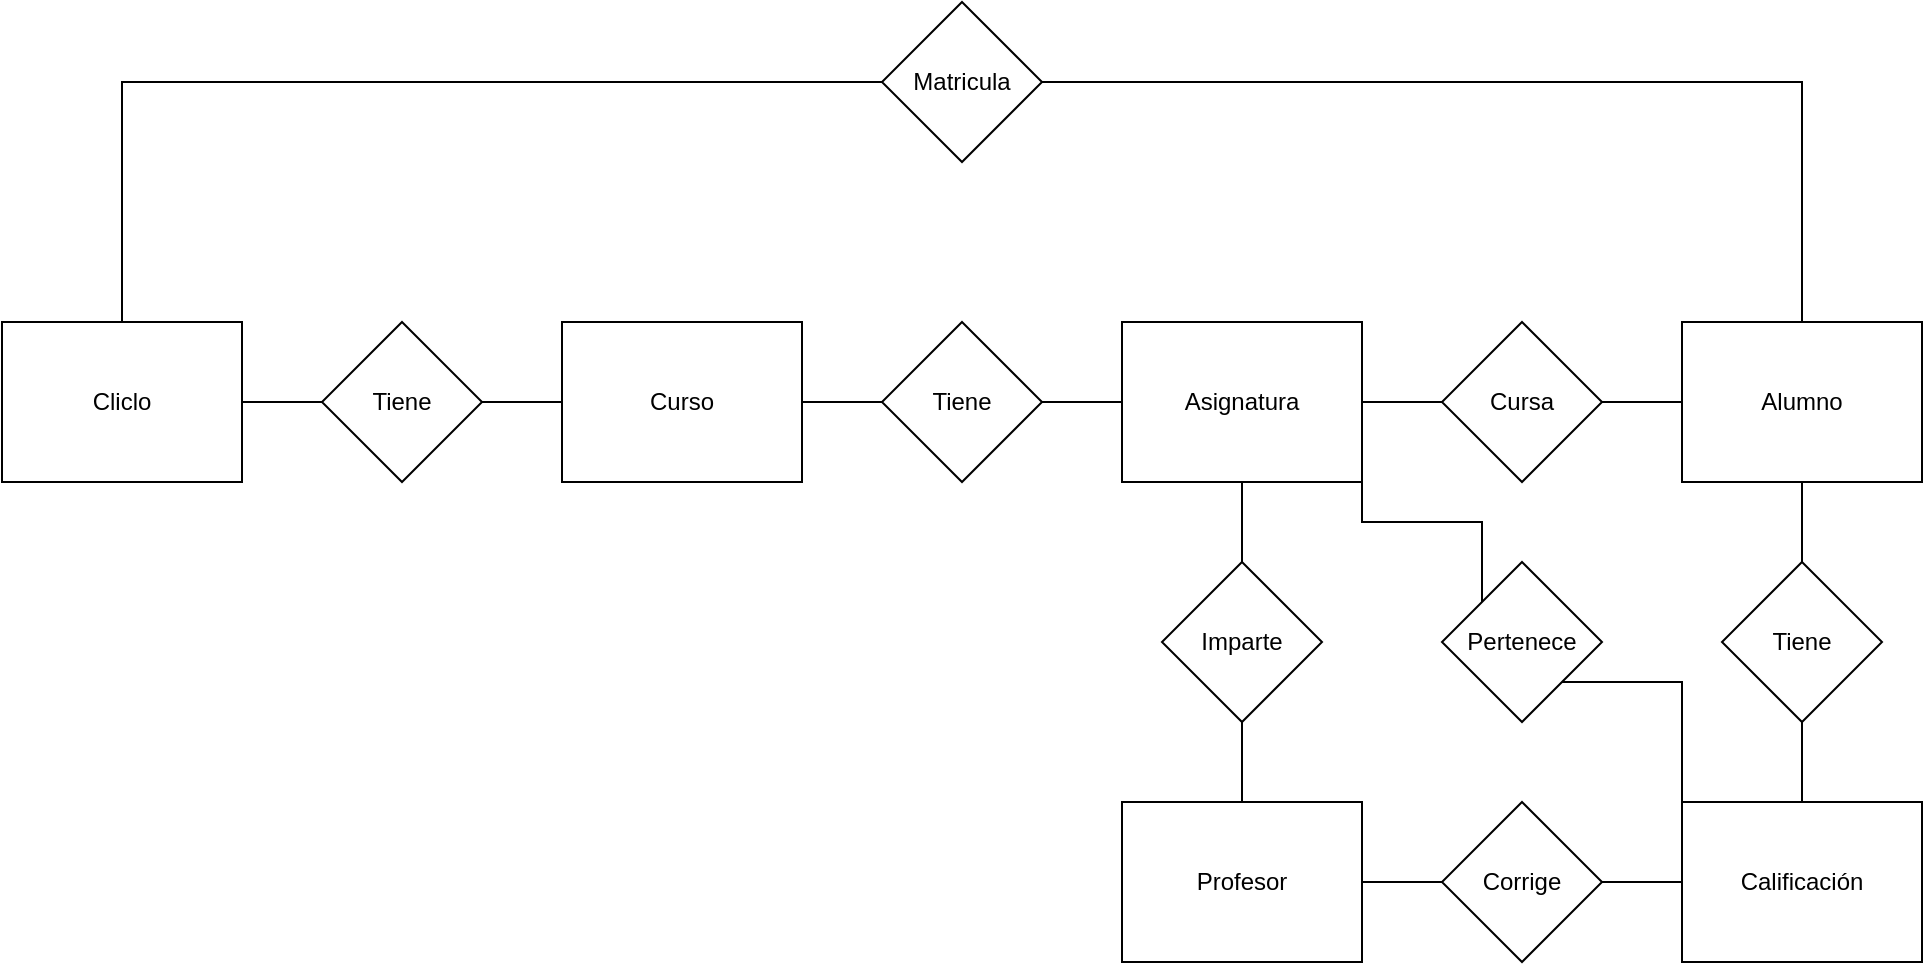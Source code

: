 <mxfile version="13.9.9" type="device"><diagram id="5kfpAdUkdnOaYM7mSJJl" name="Página-1"><mxGraphModel dx="2222" dy="822" grid="1" gridSize="10" guides="1" tooltips="1" connect="1" arrows="1" fold="1" page="0" pageScale="1" pageWidth="827" pageHeight="1169" math="0" shadow="0"><root><mxCell id="0"/><mxCell id="1" parent="0"/><mxCell id="wSvisuRL_RTwryQRVm_I-23" style="edgeStyle=orthogonalEdgeStyle;rounded=0;orthogonalLoop=1;jettySize=auto;html=1;exitX=0.5;exitY=0;exitDx=0;exitDy=0;entryX=1;entryY=0.5;entryDx=0;entryDy=0;endArrow=none;endFill=0;" edge="1" parent="1" source="wSvisuRL_RTwryQRVm_I-1" target="wSvisuRL_RTwryQRVm_I-22"><mxGeometry relative="1" as="geometry"/></mxCell><mxCell id="wSvisuRL_RTwryQRVm_I-1" value="Alumno" style="rounded=0;whiteSpace=wrap;html=1;" vertex="1" parent="1"><mxGeometry x="360" y="280" width="120" height="80" as="geometry"/></mxCell><mxCell id="wSvisuRL_RTwryQRVm_I-6" value="" style="edgeStyle=orthogonalEdgeStyle;rounded=0;orthogonalLoop=1;jettySize=auto;html=1;endArrow=none;endFill=0;" edge="1" parent="1" source="wSvisuRL_RTwryQRVm_I-2" target="wSvisuRL_RTwryQRVm_I-1"><mxGeometry relative="1" as="geometry"/></mxCell><mxCell id="wSvisuRL_RTwryQRVm_I-2" value="Cursa" style="rhombus;whiteSpace=wrap;html=1;" vertex="1" parent="1"><mxGeometry x="240" y="280" width="80" height="80" as="geometry"/></mxCell><mxCell id="wSvisuRL_RTwryQRVm_I-5" value="" style="edgeStyle=orthogonalEdgeStyle;rounded=0;orthogonalLoop=1;jettySize=auto;html=1;endArrow=none;endFill=0;" edge="1" parent="1" source="wSvisuRL_RTwryQRVm_I-3" target="wSvisuRL_RTwryQRVm_I-2"><mxGeometry relative="1" as="geometry"/></mxCell><mxCell id="wSvisuRL_RTwryQRVm_I-8" value="" style="edgeStyle=orthogonalEdgeStyle;rounded=0;orthogonalLoop=1;jettySize=auto;html=1;endArrow=none;endFill=0;" edge="1" parent="1" source="wSvisuRL_RTwryQRVm_I-3" target="wSvisuRL_RTwryQRVm_I-7"><mxGeometry relative="1" as="geometry"/></mxCell><mxCell id="wSvisuRL_RTwryQRVm_I-29" style="edgeStyle=orthogonalEdgeStyle;rounded=0;orthogonalLoop=1;jettySize=auto;html=1;exitX=1;exitY=1;exitDx=0;exitDy=0;entryX=0;entryY=0;entryDx=0;entryDy=0;endArrow=none;endFill=0;" edge="1" parent="1" source="wSvisuRL_RTwryQRVm_I-3" target="wSvisuRL_RTwryQRVm_I-27"><mxGeometry relative="1" as="geometry"/></mxCell><mxCell id="wSvisuRL_RTwryQRVm_I-3" value="Asignatura" style="rounded=0;whiteSpace=wrap;html=1;" vertex="1" parent="1"><mxGeometry x="80" y="280" width="120" height="80" as="geometry"/></mxCell><mxCell id="wSvisuRL_RTwryQRVm_I-9" value="" style="edgeStyle=orthogonalEdgeStyle;rounded=0;orthogonalLoop=1;jettySize=auto;html=1;endArrow=none;endFill=0;" edge="1" parent="1" source="wSvisuRL_RTwryQRVm_I-4" target="wSvisuRL_RTwryQRVm_I-7"><mxGeometry relative="1" as="geometry"/></mxCell><mxCell id="wSvisuRL_RTwryQRVm_I-33" value="" style="edgeStyle=orthogonalEdgeStyle;rounded=0;orthogonalLoop=1;jettySize=auto;html=1;endArrow=none;endFill=0;" edge="1" parent="1" source="wSvisuRL_RTwryQRVm_I-4" target="wSvisuRL_RTwryQRVm_I-11"><mxGeometry relative="1" as="geometry"/></mxCell><mxCell id="wSvisuRL_RTwryQRVm_I-4" value="Profesor" style="rounded=0;whiteSpace=wrap;html=1;" vertex="1" parent="1"><mxGeometry x="80" y="520" width="120" height="80" as="geometry"/></mxCell><mxCell id="wSvisuRL_RTwryQRVm_I-7" value="Imparte" style="rhombus;whiteSpace=wrap;html=1;" vertex="1" parent="1"><mxGeometry x="100" y="400" width="80" height="80" as="geometry"/></mxCell><mxCell id="wSvisuRL_RTwryQRVm_I-31" style="edgeStyle=orthogonalEdgeStyle;rounded=0;orthogonalLoop=1;jettySize=auto;html=1;exitX=0.5;exitY=0;exitDx=0;exitDy=0;endArrow=none;endFill=0;" edge="1" parent="1" source="wSvisuRL_RTwryQRVm_I-10" target="wSvisuRL_RTwryQRVm_I-28"><mxGeometry relative="1" as="geometry"/></mxCell><mxCell id="wSvisuRL_RTwryQRVm_I-10" value="Calificación" style="rounded=0;whiteSpace=wrap;html=1;" vertex="1" parent="1"><mxGeometry x="360" y="520" width="120" height="80" as="geometry"/></mxCell><mxCell id="wSvisuRL_RTwryQRVm_I-34" value="" style="edgeStyle=orthogonalEdgeStyle;rounded=0;orthogonalLoop=1;jettySize=auto;html=1;endArrow=none;endFill=0;" edge="1" parent="1" source="wSvisuRL_RTwryQRVm_I-11" target="wSvisuRL_RTwryQRVm_I-10"><mxGeometry relative="1" as="geometry"/></mxCell><mxCell id="wSvisuRL_RTwryQRVm_I-11" value="Corrige" style="rhombus;whiteSpace=wrap;html=1;" vertex="1" parent="1"><mxGeometry x="240" y="520" width="80" height="80" as="geometry"/></mxCell><mxCell id="wSvisuRL_RTwryQRVm_I-16" value="" style="edgeStyle=orthogonalEdgeStyle;rounded=0;orthogonalLoop=1;jettySize=auto;html=1;endArrow=none;endFill=0;" edge="1" parent="1" source="wSvisuRL_RTwryQRVm_I-12" target="wSvisuRL_RTwryQRVm_I-3"><mxGeometry relative="1" as="geometry"/></mxCell><mxCell id="wSvisuRL_RTwryQRVm_I-12" value="Tiene" style="rhombus;whiteSpace=wrap;html=1;" vertex="1" parent="1"><mxGeometry x="-40" y="280" width="80" height="80" as="geometry"/></mxCell><mxCell id="wSvisuRL_RTwryQRVm_I-15" value="" style="edgeStyle=orthogonalEdgeStyle;rounded=0;orthogonalLoop=1;jettySize=auto;html=1;endArrow=none;endFill=0;" edge="1" parent="1" source="wSvisuRL_RTwryQRVm_I-14" target="wSvisuRL_RTwryQRVm_I-12"><mxGeometry relative="1" as="geometry"/></mxCell><mxCell id="wSvisuRL_RTwryQRVm_I-14" value="Curso" style="rounded=0;whiteSpace=wrap;html=1;" vertex="1" parent="1"><mxGeometry x="-200" y="280" width="120" height="80" as="geometry"/></mxCell><mxCell id="wSvisuRL_RTwryQRVm_I-20" value="" style="edgeStyle=orthogonalEdgeStyle;rounded=0;orthogonalLoop=1;jettySize=auto;html=1;endArrow=none;endFill=0;" edge="1" parent="1" source="wSvisuRL_RTwryQRVm_I-18" target="wSvisuRL_RTwryQRVm_I-19"><mxGeometry relative="1" as="geometry"/></mxCell><mxCell id="wSvisuRL_RTwryQRVm_I-18" value="Cliclo" style="rounded=0;whiteSpace=wrap;html=1;" vertex="1" parent="1"><mxGeometry x="-480" y="280" width="120" height="80" as="geometry"/></mxCell><mxCell id="wSvisuRL_RTwryQRVm_I-21" value="" style="edgeStyle=orthogonalEdgeStyle;rounded=0;orthogonalLoop=1;jettySize=auto;html=1;endArrow=none;endFill=0;" edge="1" parent="1" source="wSvisuRL_RTwryQRVm_I-19" target="wSvisuRL_RTwryQRVm_I-14"><mxGeometry relative="1" as="geometry"/></mxCell><mxCell id="wSvisuRL_RTwryQRVm_I-19" value="Tiene" style="rhombus;whiteSpace=wrap;html=1;" vertex="1" parent="1"><mxGeometry x="-320" y="280" width="80" height="80" as="geometry"/></mxCell><mxCell id="wSvisuRL_RTwryQRVm_I-25" style="edgeStyle=orthogonalEdgeStyle;rounded=0;orthogonalLoop=1;jettySize=auto;html=1;exitX=0;exitY=0.5;exitDx=0;exitDy=0;entryX=0.5;entryY=0;entryDx=0;entryDy=0;endArrow=none;endFill=0;" edge="1" parent="1" source="wSvisuRL_RTwryQRVm_I-22" target="wSvisuRL_RTwryQRVm_I-18"><mxGeometry relative="1" as="geometry"/></mxCell><mxCell id="wSvisuRL_RTwryQRVm_I-22" value="Matricula" style="rhombus;whiteSpace=wrap;html=1;" vertex="1" parent="1"><mxGeometry x="-40" y="120" width="80" height="80" as="geometry"/></mxCell><mxCell id="wSvisuRL_RTwryQRVm_I-30" style="edgeStyle=orthogonalEdgeStyle;rounded=0;orthogonalLoop=1;jettySize=auto;html=1;exitX=1;exitY=1;exitDx=0;exitDy=0;entryX=0;entryY=0;entryDx=0;entryDy=0;endArrow=none;endFill=0;" edge="1" parent="1" source="wSvisuRL_RTwryQRVm_I-27" target="wSvisuRL_RTwryQRVm_I-10"><mxGeometry relative="1" as="geometry"/></mxCell><mxCell id="wSvisuRL_RTwryQRVm_I-27" value="Pertenece" style="rhombus;whiteSpace=wrap;html=1;" vertex="1" parent="1"><mxGeometry x="240" y="400" width="80" height="80" as="geometry"/></mxCell><mxCell id="wSvisuRL_RTwryQRVm_I-32" value="" style="edgeStyle=orthogonalEdgeStyle;rounded=0;orthogonalLoop=1;jettySize=auto;html=1;endArrow=none;endFill=0;" edge="1" parent="1" source="wSvisuRL_RTwryQRVm_I-28" target="wSvisuRL_RTwryQRVm_I-1"><mxGeometry relative="1" as="geometry"/></mxCell><mxCell id="wSvisuRL_RTwryQRVm_I-28" value="Tiene" style="rhombus;whiteSpace=wrap;html=1;" vertex="1" parent="1"><mxGeometry x="380" y="400" width="80" height="80" as="geometry"/></mxCell></root></mxGraphModel></diagram></mxfile>